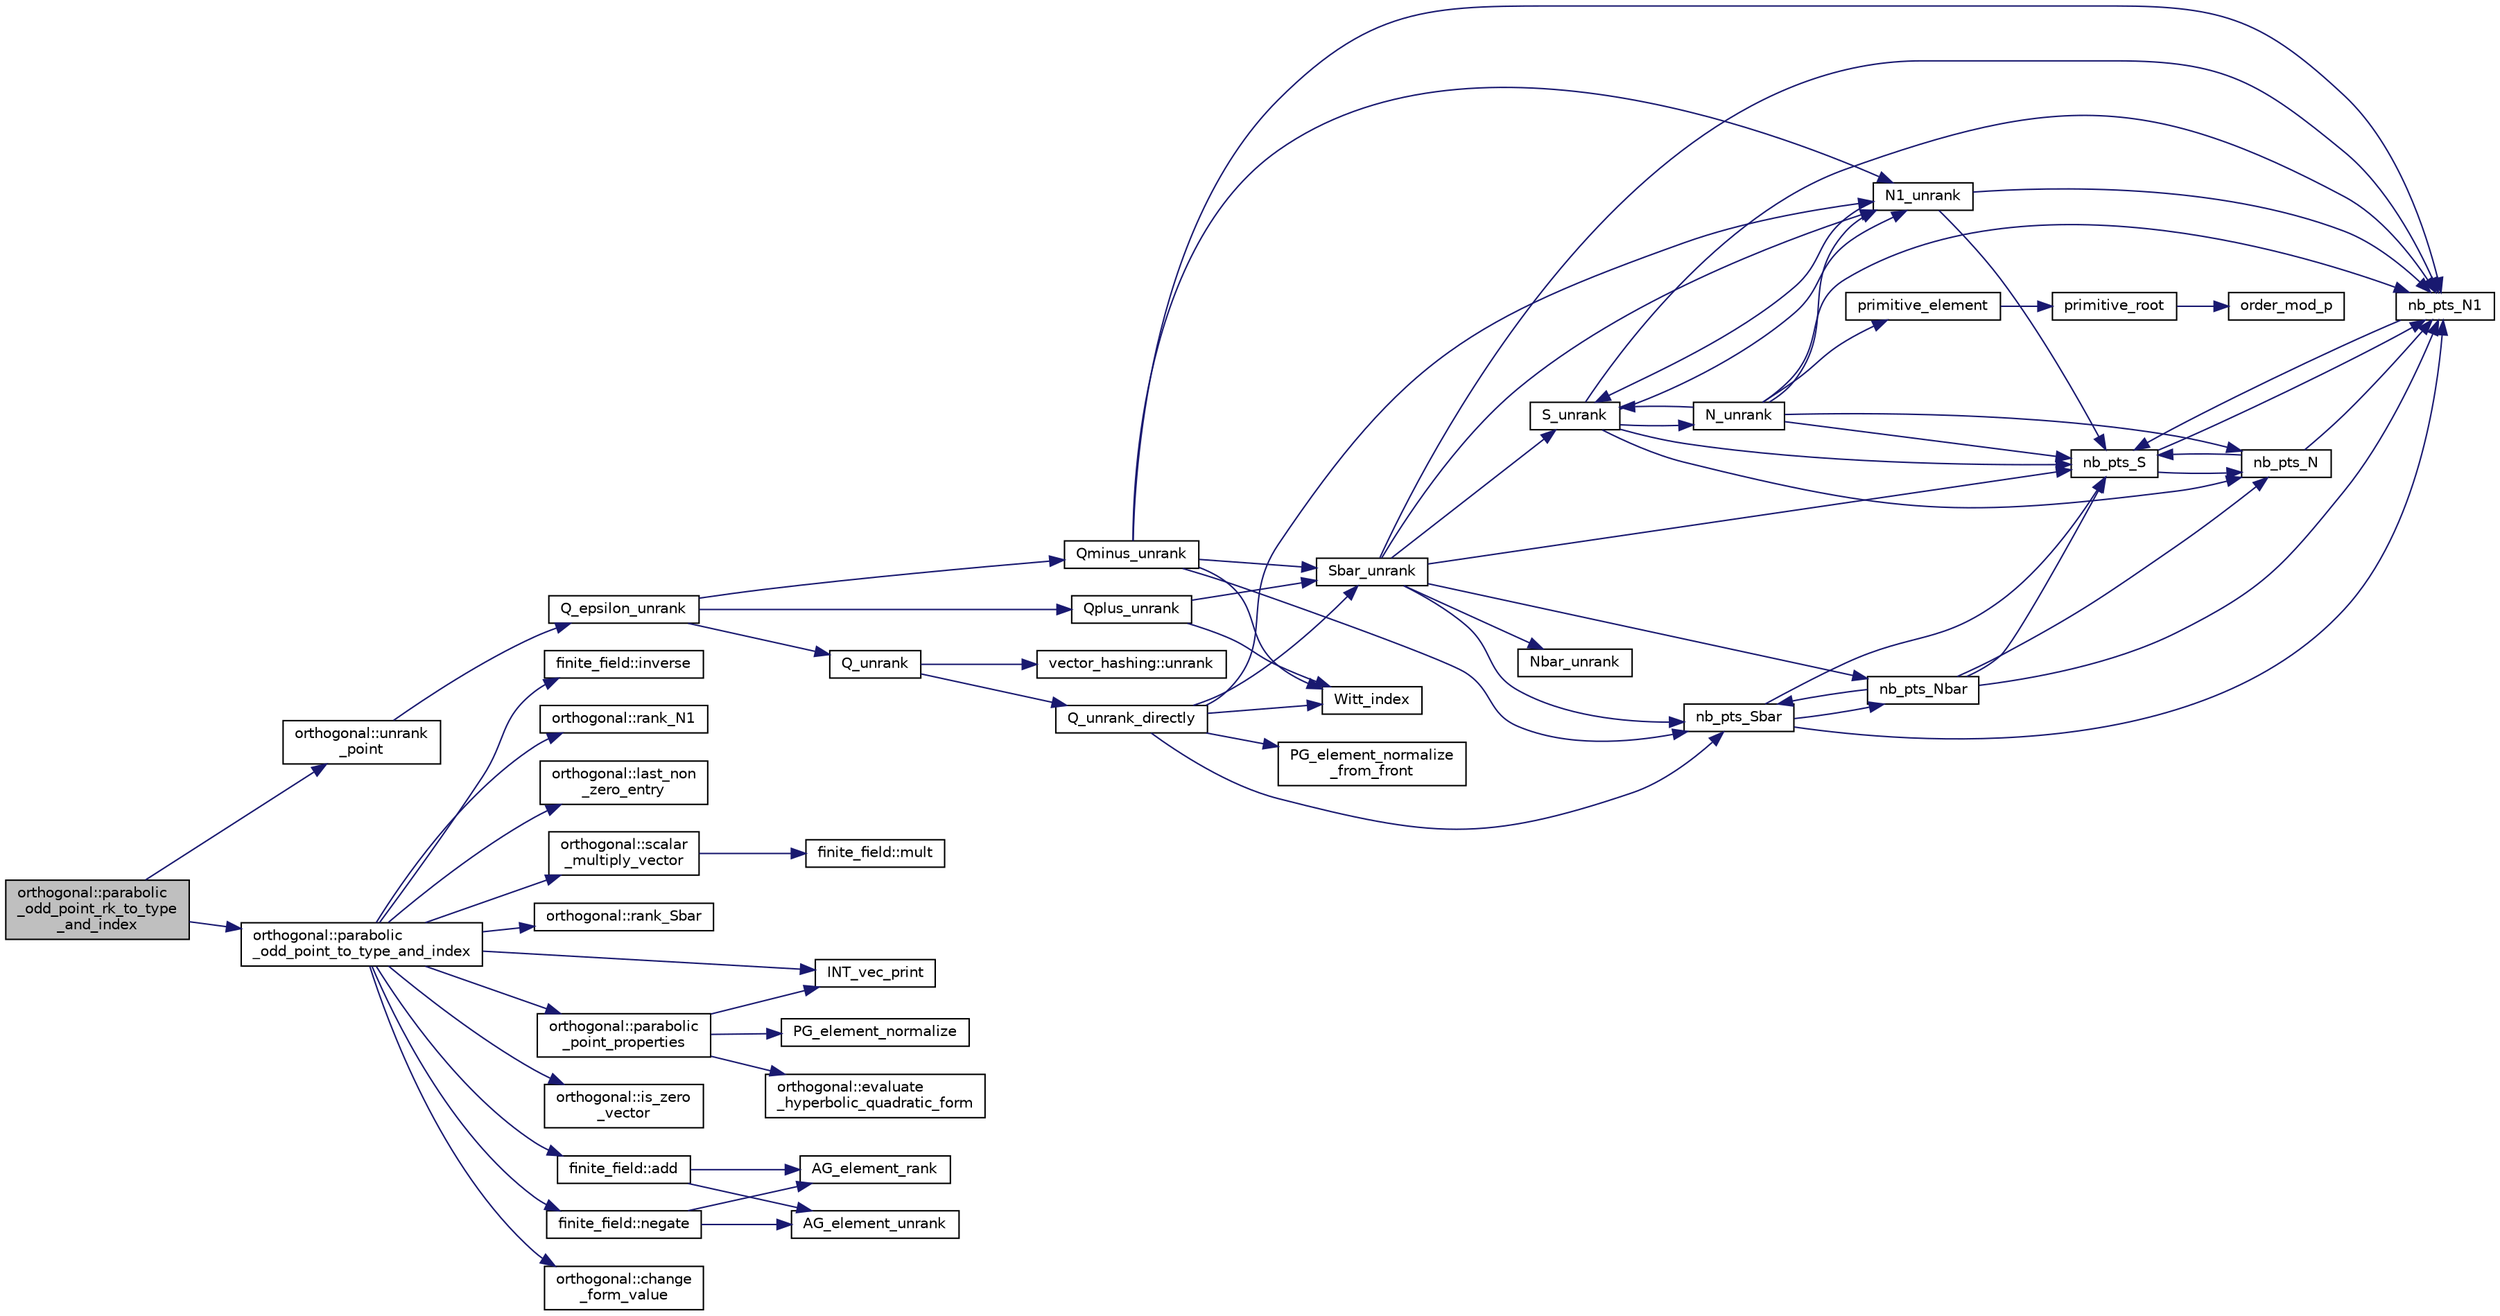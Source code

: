 digraph "orthogonal::parabolic_odd_point_rk_to_type_and_index"
{
  edge [fontname="Helvetica",fontsize="10",labelfontname="Helvetica",labelfontsize="10"];
  node [fontname="Helvetica",fontsize="10",shape=record];
  rankdir="LR";
  Node23555 [label="orthogonal::parabolic\l_odd_point_rk_to_type\l_and_index",height=0.2,width=0.4,color="black", fillcolor="grey75", style="filled", fontcolor="black"];
  Node23555 -> Node23556 [color="midnightblue",fontsize="10",style="solid",fontname="Helvetica"];
  Node23556 [label="orthogonal::unrank\l_point",height=0.2,width=0.4,color="black", fillcolor="white", style="filled",URL="$d7/daa/classorthogonal.html#ab655117100f7c66c19817b84ac5ac0a0"];
  Node23556 -> Node23557 [color="midnightblue",fontsize="10",style="solid",fontname="Helvetica"];
  Node23557 [label="Q_epsilon_unrank",height=0.2,width=0.4,color="black", fillcolor="white", style="filled",URL="$d4/d67/geometry_8h.html#af162c4d30d4a6528299e37551c353e7b"];
  Node23557 -> Node23558 [color="midnightblue",fontsize="10",style="solid",fontname="Helvetica"];
  Node23558 [label="Q_unrank",height=0.2,width=0.4,color="black", fillcolor="white", style="filled",URL="$db/da0/lib_2foundations_2geometry_2orthogonal__points_8_c.html#a6d02923d5b54ef796934e753e6f5b65b"];
  Node23558 -> Node23559 [color="midnightblue",fontsize="10",style="solid",fontname="Helvetica"];
  Node23559 [label="vector_hashing::unrank",height=0.2,width=0.4,color="black", fillcolor="white", style="filled",URL="$d8/daa/classvector__hashing.html#abbebd3a96a6d27a34b9b49af99e2ed3d"];
  Node23558 -> Node23560 [color="midnightblue",fontsize="10",style="solid",fontname="Helvetica"];
  Node23560 [label="Q_unrank_directly",height=0.2,width=0.4,color="black", fillcolor="white", style="filled",URL="$db/da0/lib_2foundations_2geometry_2orthogonal__points_8_c.html#a105e7e72249e78fcf0785c69099d90ce"];
  Node23560 -> Node23561 [color="midnightblue",fontsize="10",style="solid",fontname="Helvetica"];
  Node23561 [label="Witt_index",height=0.2,width=0.4,color="black", fillcolor="white", style="filled",URL="$db/da0/lib_2foundations_2geometry_2orthogonal__points_8_c.html#ab3483ecb9859a6758f82b5327da50534"];
  Node23560 -> Node23562 [color="midnightblue",fontsize="10",style="solid",fontname="Helvetica"];
  Node23562 [label="nb_pts_Sbar",height=0.2,width=0.4,color="black", fillcolor="white", style="filled",URL="$db/da0/lib_2foundations_2geometry_2orthogonal__points_8_c.html#a986dda26505c9934c771578b084f67cc"];
  Node23562 -> Node23563 [color="midnightblue",fontsize="10",style="solid",fontname="Helvetica"];
  Node23563 [label="nb_pts_S",height=0.2,width=0.4,color="black", fillcolor="white", style="filled",URL="$db/da0/lib_2foundations_2geometry_2orthogonal__points_8_c.html#a9bc3dec6e722644d182738102c3e04f3"];
  Node23563 -> Node23564 [color="midnightblue",fontsize="10",style="solid",fontname="Helvetica"];
  Node23564 [label="nb_pts_N",height=0.2,width=0.4,color="black", fillcolor="white", style="filled",URL="$db/da0/lib_2foundations_2geometry_2orthogonal__points_8_c.html#a93e16898c27b1d1c0a6405a7b0615ba6"];
  Node23564 -> Node23563 [color="midnightblue",fontsize="10",style="solid",fontname="Helvetica"];
  Node23564 -> Node23565 [color="midnightblue",fontsize="10",style="solid",fontname="Helvetica"];
  Node23565 [label="nb_pts_N1",height=0.2,width=0.4,color="black", fillcolor="white", style="filled",URL="$db/da0/lib_2foundations_2geometry_2orthogonal__points_8_c.html#ae0f2e1c76523db67b4ec9629ccc35bc6"];
  Node23565 -> Node23563 [color="midnightblue",fontsize="10",style="solid",fontname="Helvetica"];
  Node23563 -> Node23565 [color="midnightblue",fontsize="10",style="solid",fontname="Helvetica"];
  Node23562 -> Node23566 [color="midnightblue",fontsize="10",style="solid",fontname="Helvetica"];
  Node23566 [label="nb_pts_Nbar",height=0.2,width=0.4,color="black", fillcolor="white", style="filled",URL="$db/da0/lib_2foundations_2geometry_2orthogonal__points_8_c.html#a51b4684a176c6841fd3cd6c34c684c2c"];
  Node23566 -> Node23562 [color="midnightblue",fontsize="10",style="solid",fontname="Helvetica"];
  Node23566 -> Node23564 [color="midnightblue",fontsize="10",style="solid",fontname="Helvetica"];
  Node23566 -> Node23563 [color="midnightblue",fontsize="10",style="solid",fontname="Helvetica"];
  Node23566 -> Node23565 [color="midnightblue",fontsize="10",style="solid",fontname="Helvetica"];
  Node23562 -> Node23565 [color="midnightblue",fontsize="10",style="solid",fontname="Helvetica"];
  Node23560 -> Node23567 [color="midnightblue",fontsize="10",style="solid",fontname="Helvetica"];
  Node23567 [label="Sbar_unrank",height=0.2,width=0.4,color="black", fillcolor="white", style="filled",URL="$db/da0/lib_2foundations_2geometry_2orthogonal__points_8_c.html#a65d9b9ccfff12dd92f4f4e8360701c98"];
  Node23567 -> Node23562 [color="midnightblue",fontsize="10",style="solid",fontname="Helvetica"];
  Node23567 -> Node23563 [color="midnightblue",fontsize="10",style="solid",fontname="Helvetica"];
  Node23567 -> Node23568 [color="midnightblue",fontsize="10",style="solid",fontname="Helvetica"];
  Node23568 [label="S_unrank",height=0.2,width=0.4,color="black", fillcolor="white", style="filled",URL="$db/da0/lib_2foundations_2geometry_2orthogonal__points_8_c.html#a18964a35af25f1b4a85f4eaeb1543d92"];
  Node23568 -> Node23563 [color="midnightblue",fontsize="10",style="solid",fontname="Helvetica"];
  Node23568 -> Node23564 [color="midnightblue",fontsize="10",style="solid",fontname="Helvetica"];
  Node23568 -> Node23565 [color="midnightblue",fontsize="10",style="solid",fontname="Helvetica"];
  Node23568 -> Node23569 [color="midnightblue",fontsize="10",style="solid",fontname="Helvetica"];
  Node23569 [label="N_unrank",height=0.2,width=0.4,color="black", fillcolor="white", style="filled",URL="$db/da0/lib_2foundations_2geometry_2orthogonal__points_8_c.html#ab79724bd19da3bc1b383550113f9d7aa"];
  Node23569 -> Node23563 [color="midnightblue",fontsize="10",style="solid",fontname="Helvetica"];
  Node23569 -> Node23564 [color="midnightblue",fontsize="10",style="solid",fontname="Helvetica"];
  Node23569 -> Node23568 [color="midnightblue",fontsize="10",style="solid",fontname="Helvetica"];
  Node23569 -> Node23565 [color="midnightblue",fontsize="10",style="solid",fontname="Helvetica"];
  Node23569 -> Node23570 [color="midnightblue",fontsize="10",style="solid",fontname="Helvetica"];
  Node23570 [label="N1_unrank",height=0.2,width=0.4,color="black", fillcolor="white", style="filled",URL="$db/da0/lib_2foundations_2geometry_2orthogonal__points_8_c.html#aa9427e27f7f207c1baff3a34cc5d78cf"];
  Node23570 -> Node23563 [color="midnightblue",fontsize="10",style="solid",fontname="Helvetica"];
  Node23570 -> Node23565 [color="midnightblue",fontsize="10",style="solid",fontname="Helvetica"];
  Node23570 -> Node23568 [color="midnightblue",fontsize="10",style="solid",fontname="Helvetica"];
  Node23569 -> Node23571 [color="midnightblue",fontsize="10",style="solid",fontname="Helvetica"];
  Node23571 [label="primitive_element",height=0.2,width=0.4,color="black", fillcolor="white", style="filled",URL="$db/da0/lib_2foundations_2geometry_2orthogonal__points_8_c.html#a97350390ec02c8cd9f54751708e28768"];
  Node23571 -> Node23572 [color="midnightblue",fontsize="10",style="solid",fontname="Helvetica"];
  Node23572 [label="primitive_root",height=0.2,width=0.4,color="black", fillcolor="white", style="filled",URL="$de/dc5/algebra__and__number__theory_8h.html#a0b6f7619d12ff2c4e60b852b820b0972"];
  Node23572 -> Node23573 [color="midnightblue",fontsize="10",style="solid",fontname="Helvetica"];
  Node23573 [label="order_mod_p",height=0.2,width=0.4,color="black", fillcolor="white", style="filled",URL="$df/dda/number__theory_8_c.html#aa38aa7e68ab81726a4462995135456b2"];
  Node23568 -> Node23570 [color="midnightblue",fontsize="10",style="solid",fontname="Helvetica"];
  Node23567 -> Node23566 [color="midnightblue",fontsize="10",style="solid",fontname="Helvetica"];
  Node23567 -> Node23565 [color="midnightblue",fontsize="10",style="solid",fontname="Helvetica"];
  Node23567 -> Node23574 [color="midnightblue",fontsize="10",style="solid",fontname="Helvetica"];
  Node23574 [label="Nbar_unrank",height=0.2,width=0.4,color="black", fillcolor="white", style="filled",URL="$db/da0/lib_2foundations_2geometry_2orthogonal__points_8_c.html#ad641d8fb061c898a2c18266e263fb278"];
  Node23567 -> Node23570 [color="midnightblue",fontsize="10",style="solid",fontname="Helvetica"];
  Node23560 -> Node23575 [color="midnightblue",fontsize="10",style="solid",fontname="Helvetica"];
  Node23575 [label="PG_element_normalize\l_from_front",height=0.2,width=0.4,color="black", fillcolor="white", style="filled",URL="$d4/d67/geometry_8h.html#af675caf5f9975573455c8d93cb56bf95"];
  Node23560 -> Node23570 [color="midnightblue",fontsize="10",style="solid",fontname="Helvetica"];
  Node23557 -> Node23576 [color="midnightblue",fontsize="10",style="solid",fontname="Helvetica"];
  Node23576 [label="Qplus_unrank",height=0.2,width=0.4,color="black", fillcolor="white", style="filled",URL="$db/da0/lib_2foundations_2geometry_2orthogonal__points_8_c.html#ad50512edd586919700e033744b4a03c8"];
  Node23576 -> Node23561 [color="midnightblue",fontsize="10",style="solid",fontname="Helvetica"];
  Node23576 -> Node23567 [color="midnightblue",fontsize="10",style="solid",fontname="Helvetica"];
  Node23557 -> Node23577 [color="midnightblue",fontsize="10",style="solid",fontname="Helvetica"];
  Node23577 [label="Qminus_unrank",height=0.2,width=0.4,color="black", fillcolor="white", style="filled",URL="$db/da0/lib_2foundations_2geometry_2orthogonal__points_8_c.html#ac2dd18f435ab479095b836a483c12c7d"];
  Node23577 -> Node23561 [color="midnightblue",fontsize="10",style="solid",fontname="Helvetica"];
  Node23577 -> Node23562 [color="midnightblue",fontsize="10",style="solid",fontname="Helvetica"];
  Node23577 -> Node23567 [color="midnightblue",fontsize="10",style="solid",fontname="Helvetica"];
  Node23577 -> Node23565 [color="midnightblue",fontsize="10",style="solid",fontname="Helvetica"];
  Node23577 -> Node23570 [color="midnightblue",fontsize="10",style="solid",fontname="Helvetica"];
  Node23555 -> Node23578 [color="midnightblue",fontsize="10",style="solid",fontname="Helvetica"];
  Node23578 [label="orthogonal::parabolic\l_odd_point_to_type_and_index",height=0.2,width=0.4,color="black", fillcolor="white", style="filled",URL="$d7/daa/classorthogonal.html#ab622195db63c362531a84080a95d38ff"];
  Node23578 -> Node23579 [color="midnightblue",fontsize="10",style="solid",fontname="Helvetica"];
  Node23579 [label="INT_vec_print",height=0.2,width=0.4,color="black", fillcolor="white", style="filled",URL="$df/dbf/sajeeb_8_c.html#a79a5901af0b47dd0d694109543c027fe"];
  Node23578 -> Node23580 [color="midnightblue",fontsize="10",style="solid",fontname="Helvetica"];
  Node23580 [label="orthogonal::parabolic\l_point_properties",height=0.2,width=0.4,color="black", fillcolor="white", style="filled",URL="$d7/daa/classorthogonal.html#a0650d32c951152fad324844a16fea1c2"];
  Node23580 -> Node23579 [color="midnightblue",fontsize="10",style="solid",fontname="Helvetica"];
  Node23580 -> Node23581 [color="midnightblue",fontsize="10",style="solid",fontname="Helvetica"];
  Node23581 [label="PG_element_normalize",height=0.2,width=0.4,color="black", fillcolor="white", style="filled",URL="$d4/d67/geometry_8h.html#a5a4c3c1158bad6bab0d786c616bd0996"];
  Node23580 -> Node23582 [color="midnightblue",fontsize="10",style="solid",fontname="Helvetica"];
  Node23582 [label="orthogonal::evaluate\l_hyperbolic_quadratic_form",height=0.2,width=0.4,color="black", fillcolor="white", style="filled",URL="$d7/daa/classorthogonal.html#a4c5c5908326e2f17d3addecbe2ba9d18"];
  Node23578 -> Node23583 [color="midnightblue",fontsize="10",style="solid",fontname="Helvetica"];
  Node23583 [label="orthogonal::is_zero\l_vector",height=0.2,width=0.4,color="black", fillcolor="white", style="filled",URL="$d7/daa/classorthogonal.html#ab35d1fb0ed48ceb00d4484bf8e38f1cb"];
  Node23578 -> Node23584 [color="midnightblue",fontsize="10",style="solid",fontname="Helvetica"];
  Node23584 [label="finite_field::negate",height=0.2,width=0.4,color="black", fillcolor="white", style="filled",URL="$df/d5a/classfinite__field.html#aa9d798298f25d4a9262b5bc5f1733e31"];
  Node23584 -> Node23585 [color="midnightblue",fontsize="10",style="solid",fontname="Helvetica"];
  Node23585 [label="AG_element_unrank",height=0.2,width=0.4,color="black", fillcolor="white", style="filled",URL="$d4/d67/geometry_8h.html#a4a33b86c87b2879b97cfa1327abe2885"];
  Node23584 -> Node23586 [color="midnightblue",fontsize="10",style="solid",fontname="Helvetica"];
  Node23586 [label="AG_element_rank",height=0.2,width=0.4,color="black", fillcolor="white", style="filled",URL="$d4/d67/geometry_8h.html#ab2ac908d07dd8038fd996e26bdc75c17"];
  Node23578 -> Node23587 [color="midnightblue",fontsize="10",style="solid",fontname="Helvetica"];
  Node23587 [label="orthogonal::change\l_form_value",height=0.2,width=0.4,color="black", fillcolor="white", style="filled",URL="$d7/daa/classorthogonal.html#a981c26d4b73e152cd884f0b969a581bf"];
  Node23578 -> Node23588 [color="midnightblue",fontsize="10",style="solid",fontname="Helvetica"];
  Node23588 [label="finite_field::inverse",height=0.2,width=0.4,color="black", fillcolor="white", style="filled",URL="$df/d5a/classfinite__field.html#a69f2a12c01e70b7ce2d115c5221c9cdd"];
  Node23578 -> Node23589 [color="midnightblue",fontsize="10",style="solid",fontname="Helvetica"];
  Node23589 [label="orthogonal::rank_N1",height=0.2,width=0.4,color="black", fillcolor="white", style="filled",URL="$d7/daa/classorthogonal.html#a10b99e279ae3624531756ea2723b59e7"];
  Node23578 -> Node23590 [color="midnightblue",fontsize="10",style="solid",fontname="Helvetica"];
  Node23590 [label="orthogonal::last_non\l_zero_entry",height=0.2,width=0.4,color="black", fillcolor="white", style="filled",URL="$d7/daa/classorthogonal.html#ad2b224ed0ee17c895ea0e508dc2a5385"];
  Node23578 -> Node23591 [color="midnightblue",fontsize="10",style="solid",fontname="Helvetica"];
  Node23591 [label="orthogonal::scalar\l_multiply_vector",height=0.2,width=0.4,color="black", fillcolor="white", style="filled",URL="$d7/daa/classorthogonal.html#aa09d1376cd2f6bd9a3dbc05d2e300345"];
  Node23591 -> Node23592 [color="midnightblue",fontsize="10",style="solid",fontname="Helvetica"];
  Node23592 [label="finite_field::mult",height=0.2,width=0.4,color="black", fillcolor="white", style="filled",URL="$df/d5a/classfinite__field.html#a24fb5917aa6d4d656fd855b7f44a13b0"];
  Node23578 -> Node23593 [color="midnightblue",fontsize="10",style="solid",fontname="Helvetica"];
  Node23593 [label="orthogonal::rank_Sbar",height=0.2,width=0.4,color="black", fillcolor="white", style="filled",URL="$d7/daa/classorthogonal.html#aea0a2cc174275eea357b9a68f277e970"];
  Node23578 -> Node23594 [color="midnightblue",fontsize="10",style="solid",fontname="Helvetica"];
  Node23594 [label="finite_field::add",height=0.2,width=0.4,color="black", fillcolor="white", style="filled",URL="$df/d5a/classfinite__field.html#a8f12328a27500f3c7be0c849ebbc9d14"];
  Node23594 -> Node23585 [color="midnightblue",fontsize="10",style="solid",fontname="Helvetica"];
  Node23594 -> Node23586 [color="midnightblue",fontsize="10",style="solid",fontname="Helvetica"];
}
